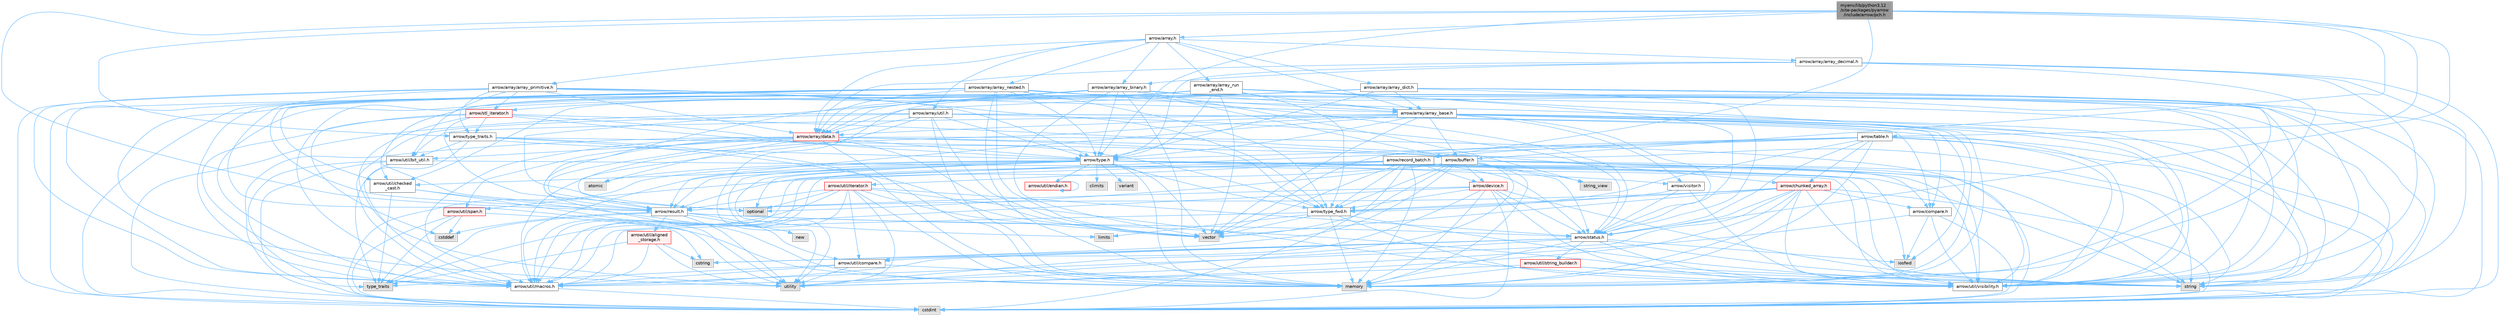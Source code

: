 digraph "myenv/lib/python3.12/site-packages/pyarrow/include/arrow/pch.h"
{
 // LATEX_PDF_SIZE
  bgcolor="transparent";
  edge [fontname=Helvetica,fontsize=10,labelfontname=Helvetica,labelfontsize=10];
  node [fontname=Helvetica,fontsize=10,shape=box,height=0.2,width=0.4];
  Node1 [id="Node000001",label="myenv/lib/python3.12\l/site-packages/pyarrow\l/include/arrow/pch.h",height=0.2,width=0.4,color="gray40", fillcolor="grey60", style="filled", fontcolor="black",tooltip=" "];
  Node1 -> Node2 [id="edge1_Node000001_Node000002",color="steelblue1",style="solid",tooltip=" "];
  Node2 [id="Node000002",label="arrow/array.h",height=0.2,width=0.4,color="grey40", fillcolor="white", style="filled",URL="$array_8h.html",tooltip=" "];
  Node2 -> Node3 [id="edge2_Node000002_Node000003",color="steelblue1",style="solid",tooltip=" "];
  Node3 [id="Node000003",label="arrow/array/array_base.h",height=0.2,width=0.4,color="grey40", fillcolor="white", style="filled",URL="$array__base_8h.html",tooltip=" "];
  Node3 -> Node4 [id="edge3_Node000003_Node000004",color="steelblue1",style="solid",tooltip=" "];
  Node4 [id="Node000004",label="cstdint",height=0.2,width=0.4,color="grey60", fillcolor="#E0E0E0", style="filled",tooltip=" "];
  Node3 -> Node5 [id="edge4_Node000003_Node000005",color="steelblue1",style="solid",tooltip=" "];
  Node5 [id="Node000005",label="iosfwd",height=0.2,width=0.4,color="grey60", fillcolor="#E0E0E0", style="filled",tooltip=" "];
  Node3 -> Node6 [id="edge5_Node000003_Node000006",color="steelblue1",style="solid",tooltip=" "];
  Node6 [id="Node000006",label="memory",height=0.2,width=0.4,color="grey60", fillcolor="#E0E0E0", style="filled",tooltip=" "];
  Node3 -> Node7 [id="edge6_Node000003_Node000007",color="steelblue1",style="solid",tooltip=" "];
  Node7 [id="Node000007",label="string",height=0.2,width=0.4,color="grey60", fillcolor="#E0E0E0", style="filled",tooltip=" "];
  Node3 -> Node8 [id="edge7_Node000003_Node000008",color="steelblue1",style="solid",tooltip=" "];
  Node8 [id="Node000008",label="vector",height=0.2,width=0.4,color="grey60", fillcolor="#E0E0E0", style="filled",tooltip=" "];
  Node3 -> Node9 [id="edge8_Node000003_Node000009",color="steelblue1",style="solid",tooltip=" "];
  Node9 [id="Node000009",label="arrow/array/data.h",height=0.2,width=0.4,color="red", fillcolor="#FFF0F0", style="filled",URL="$data_8h.html",tooltip=" "];
  Node9 -> Node10 [id="edge9_Node000009_Node000010",color="steelblue1",style="solid",tooltip=" "];
  Node10 [id="Node000010",label="atomic",height=0.2,width=0.4,color="grey60", fillcolor="#E0E0E0", style="filled",tooltip=" "];
  Node9 -> Node4 [id="edge10_Node000009_Node000004",color="steelblue1",style="solid",tooltip=" "];
  Node9 -> Node6 [id="edge11_Node000009_Node000006",color="steelblue1",style="solid",tooltip=" "];
  Node9 -> Node12 [id="edge12_Node000009_Node000012",color="steelblue1",style="solid",tooltip=" "];
  Node12 [id="Node000012",label="utility",height=0.2,width=0.4,color="grey60", fillcolor="#E0E0E0", style="filled",tooltip=" "];
  Node9 -> Node8 [id="edge13_Node000009_Node000008",color="steelblue1",style="solid",tooltip=" "];
  Node9 -> Node17 [id="edge14_Node000009_Node000017",color="steelblue1",style="solid",tooltip=" "];
  Node17 [id="Node000017",label="arrow/buffer.h",height=0.2,width=0.4,color="grey40", fillcolor="white", style="filled",URL="$buffer_8h.html",tooltip=" "];
  Node17 -> Node4 [id="edge15_Node000017_Node000004",color="steelblue1",style="solid",tooltip=" "];
  Node17 -> Node18 [id="edge16_Node000017_Node000018",color="steelblue1",style="solid",tooltip=" "];
  Node18 [id="Node000018",label="cstring",height=0.2,width=0.4,color="grey60", fillcolor="#E0E0E0", style="filled",tooltip=" "];
  Node17 -> Node6 [id="edge17_Node000017_Node000006",color="steelblue1",style="solid",tooltip=" "];
  Node17 -> Node14 [id="edge18_Node000017_Node000014",color="steelblue1",style="solid",tooltip=" "];
  Node14 [id="Node000014",label="optional",height=0.2,width=0.4,color="grey60", fillcolor="#E0E0E0", style="filled",tooltip=" "];
  Node17 -> Node7 [id="edge19_Node000017_Node000007",color="steelblue1",style="solid",tooltip=" "];
  Node17 -> Node19 [id="edge20_Node000017_Node000019",color="steelblue1",style="solid",tooltip=" "];
  Node19 [id="Node000019",label="string_view",height=0.2,width=0.4,color="grey60", fillcolor="#E0E0E0", style="filled",tooltip=" "];
  Node17 -> Node12 [id="edge21_Node000017_Node000012",color="steelblue1",style="solid",tooltip=" "];
  Node17 -> Node8 [id="edge22_Node000017_Node000008",color="steelblue1",style="solid",tooltip=" "];
  Node17 -> Node20 [id="edge23_Node000017_Node000020",color="steelblue1",style="solid",tooltip=" "];
  Node20 [id="Node000020",label="arrow/device.h",height=0.2,width=0.4,color="red", fillcolor="#FFF0F0", style="filled",URL="$device_8h.html",tooltip=" "];
  Node20 -> Node4 [id="edge24_Node000020_Node000004",color="steelblue1",style="solid",tooltip=" "];
  Node20 -> Node6 [id="edge25_Node000020_Node000006",color="steelblue1",style="solid",tooltip=" "];
  Node20 -> Node7 [id="edge26_Node000020_Node000007",color="steelblue1",style="solid",tooltip=" "];
  Node20 -> Node26 [id="edge27_Node000020_Node000026",color="steelblue1",style="solid",tooltip=" "];
  Node26 [id="Node000026",label="arrow/result.h",height=0.2,width=0.4,color="grey40", fillcolor="white", style="filled",URL="$result_8h.html",tooltip=" "];
  Node26 -> Node27 [id="edge28_Node000026_Node000027",color="steelblue1",style="solid",tooltip=" "];
  Node27 [id="Node000027",label="cstddef",height=0.2,width=0.4,color="grey60", fillcolor="#E0E0E0", style="filled",tooltip=" "];
  Node26 -> Node28 [id="edge29_Node000026_Node000028",color="steelblue1",style="solid",tooltip=" "];
  Node28 [id="Node000028",label="new",height=0.2,width=0.4,color="grey60", fillcolor="#E0E0E0", style="filled",tooltip=" "];
  Node26 -> Node7 [id="edge30_Node000026_Node000007",color="steelblue1",style="solid",tooltip=" "];
  Node26 -> Node29 [id="edge31_Node000026_Node000029",color="steelblue1",style="solid",tooltip=" "];
  Node29 [id="Node000029",label="type_traits",height=0.2,width=0.4,color="grey60", fillcolor="#E0E0E0", style="filled",tooltip=" "];
  Node26 -> Node12 [id="edge32_Node000026_Node000012",color="steelblue1",style="solid",tooltip=" "];
  Node26 -> Node30 [id="edge33_Node000026_Node000030",color="steelblue1",style="solid",tooltip=" "];
  Node30 [id="Node000030",label="arrow/status.h",height=0.2,width=0.4,color="grey40", fillcolor="white", style="filled",URL="$status_8h.html",tooltip=" "];
  Node30 -> Node18 [id="edge34_Node000030_Node000018",color="steelblue1",style="solid",tooltip=" "];
  Node30 -> Node5 [id="edge35_Node000030_Node000005",color="steelblue1",style="solid",tooltip=" "];
  Node30 -> Node6 [id="edge36_Node000030_Node000006",color="steelblue1",style="solid",tooltip=" "];
  Node30 -> Node7 [id="edge37_Node000030_Node000007",color="steelblue1",style="solid",tooltip=" "];
  Node30 -> Node12 [id="edge38_Node000030_Node000012",color="steelblue1",style="solid",tooltip=" "];
  Node30 -> Node31 [id="edge39_Node000030_Node000031",color="steelblue1",style="solid",tooltip=" "];
  Node31 [id="Node000031",label="arrow/util/compare.h",height=0.2,width=0.4,color="grey40", fillcolor="white", style="filled",URL="$util_2compare_8h.html",tooltip=" "];
  Node31 -> Node6 [id="edge40_Node000031_Node000006",color="steelblue1",style="solid",tooltip=" "];
  Node31 -> Node29 [id="edge41_Node000031_Node000029",color="steelblue1",style="solid",tooltip=" "];
  Node31 -> Node12 [id="edge42_Node000031_Node000012",color="steelblue1",style="solid",tooltip=" "];
  Node31 -> Node25 [id="edge43_Node000031_Node000025",color="steelblue1",style="solid",tooltip=" "];
  Node25 [id="Node000025",label="arrow/util/macros.h",height=0.2,width=0.4,color="grey40", fillcolor="white", style="filled",URL="$macros_8h.html",tooltip=" "];
  Node25 -> Node4 [id="edge44_Node000025_Node000004",color="steelblue1",style="solid",tooltip=" "];
  Node30 -> Node25 [id="edge45_Node000030_Node000025",color="steelblue1",style="solid",tooltip=" "];
  Node30 -> Node32 [id="edge46_Node000030_Node000032",color="steelblue1",style="solid",tooltip=" "];
  Node32 [id="Node000032",label="arrow/util/string_builder.h",height=0.2,width=0.4,color="red", fillcolor="#FFF0F0", style="filled",URL="$string__builder_8h.html",tooltip=" "];
  Node32 -> Node6 [id="edge47_Node000032_Node000006",color="steelblue1",style="solid",tooltip=" "];
  Node32 -> Node7 [id="edge48_Node000032_Node000007",color="steelblue1",style="solid",tooltip=" "];
  Node32 -> Node12 [id="edge49_Node000032_Node000012",color="steelblue1",style="solid",tooltip=" "];
  Node32 -> Node16 [id="edge50_Node000032_Node000016",color="steelblue1",style="solid",tooltip=" "];
  Node16 [id="Node000016",label="arrow/util/visibility.h",height=0.2,width=0.4,color="grey40", fillcolor="white", style="filled",URL="$include_2arrow_2util_2visibility_8h.html",tooltip=" "];
  Node30 -> Node16 [id="edge51_Node000030_Node000016",color="steelblue1",style="solid",tooltip=" "];
  Node26 -> Node34 [id="edge52_Node000026_Node000034",color="steelblue1",style="solid",tooltip=" "];
  Node34 [id="Node000034",label="arrow/util/aligned\l_storage.h",height=0.2,width=0.4,color="red", fillcolor="#FFF0F0", style="filled",URL="$aligned__storage_8h.html",tooltip=" "];
  Node34 -> Node18 [id="edge53_Node000034_Node000018",color="steelblue1",style="solid",tooltip=" "];
  Node34 -> Node29 [id="edge54_Node000034_Node000029",color="steelblue1",style="solid",tooltip=" "];
  Node34 -> Node12 [id="edge55_Node000034_Node000012",color="steelblue1",style="solid",tooltip=" "];
  Node34 -> Node25 [id="edge56_Node000034_Node000025",color="steelblue1",style="solid",tooltip=" "];
  Node26 -> Node31 [id="edge57_Node000026_Node000031",color="steelblue1",style="solid",tooltip=" "];
  Node20 -> Node30 [id="edge58_Node000020_Node000030",color="steelblue1",style="solid",tooltip=" "];
  Node20 -> Node23 [id="edge59_Node000020_Node000023",color="steelblue1",style="solid",tooltip=" "];
  Node23 [id="Node000023",label="arrow/type_fwd.h",height=0.2,width=0.4,color="grey40", fillcolor="white", style="filled",URL="$arrow_2type__fwd_8h.html",tooltip=" "];
  Node23 -> Node24 [id="edge60_Node000023_Node000024",color="steelblue1",style="solid",tooltip=" "];
  Node24 [id="Node000024",label="limits",height=0.2,width=0.4,color="grey60", fillcolor="#E0E0E0", style="filled",tooltip=" "];
  Node23 -> Node6 [id="edge61_Node000023_Node000006",color="steelblue1",style="solid",tooltip=" "];
  Node23 -> Node7 [id="edge62_Node000023_Node000007",color="steelblue1",style="solid",tooltip=" "];
  Node23 -> Node8 [id="edge63_Node000023_Node000008",color="steelblue1",style="solid",tooltip=" "];
  Node23 -> Node25 [id="edge64_Node000023_Node000025",color="steelblue1",style="solid",tooltip=" "];
  Node23 -> Node16 [id="edge65_Node000023_Node000016",color="steelblue1",style="solid",tooltip=" "];
  Node20 -> Node31 [id="edge66_Node000020_Node000031",color="steelblue1",style="solid",tooltip=" "];
  Node20 -> Node25 [id="edge67_Node000020_Node000025",color="steelblue1",style="solid",tooltip=" "];
  Node20 -> Node16 [id="edge68_Node000020_Node000016",color="steelblue1",style="solid",tooltip=" "];
  Node17 -> Node30 [id="edge69_Node000017_Node000030",color="steelblue1",style="solid",tooltip=" "];
  Node17 -> Node23 [id="edge70_Node000017_Node000023",color="steelblue1",style="solid",tooltip=" "];
  Node17 -> Node25 [id="edge71_Node000017_Node000025",color="steelblue1",style="solid",tooltip=" "];
  Node17 -> Node36 [id="edge72_Node000017_Node000036",color="steelblue1",style="solid",tooltip=" "];
  Node36 [id="Node000036",label="arrow/util/span.h",height=0.2,width=0.4,color="red", fillcolor="#FFF0F0", style="filled",URL="$span_8h.html",tooltip=" "];
  Node36 -> Node27 [id="edge73_Node000036_Node000027",color="steelblue1",style="solid",tooltip=" "];
  Node36 -> Node4 [id="edge74_Node000036_Node000004",color="steelblue1",style="solid",tooltip=" "];
  Node36 -> Node18 [id="edge75_Node000036_Node000018",color="steelblue1",style="solid",tooltip=" "];
  Node36 -> Node29 [id="edge76_Node000036_Node000029",color="steelblue1",style="solid",tooltip=" "];
  Node17 -> Node16 [id="edge77_Node000017_Node000016",color="steelblue1",style="solid",tooltip=" "];
  Node9 -> Node26 [id="edge78_Node000009_Node000026",color="steelblue1",style="solid",tooltip=" "];
  Node9 -> Node38 [id="edge79_Node000009_Node000038",color="steelblue1",style="solid",tooltip=" "];
  Node38 [id="Node000038",label="arrow/type.h",height=0.2,width=0.4,color="grey40", fillcolor="white", style="filled",URL="$type_8h.html",tooltip=" "];
  Node38 -> Node10 [id="edge80_Node000038_Node000010",color="steelblue1",style="solid",tooltip=" "];
  Node38 -> Node39 [id="edge81_Node000038_Node000039",color="steelblue1",style="solid",tooltip=" "];
  Node39 [id="Node000039",label="climits",height=0.2,width=0.4,color="grey60", fillcolor="#E0E0E0", style="filled",tooltip=" "];
  Node38 -> Node4 [id="edge82_Node000038_Node000004",color="steelblue1",style="solid",tooltip=" "];
  Node38 -> Node5 [id="edge83_Node000038_Node000005",color="steelblue1",style="solid",tooltip=" "];
  Node38 -> Node24 [id="edge84_Node000038_Node000024",color="steelblue1",style="solid",tooltip=" "];
  Node38 -> Node6 [id="edge85_Node000038_Node000006",color="steelblue1",style="solid",tooltip=" "];
  Node38 -> Node14 [id="edge86_Node000038_Node000014",color="steelblue1",style="solid",tooltip=" "];
  Node38 -> Node7 [id="edge87_Node000038_Node000007",color="steelblue1",style="solid",tooltip=" "];
  Node38 -> Node12 [id="edge88_Node000038_Node000012",color="steelblue1",style="solid",tooltip=" "];
  Node38 -> Node15 [id="edge89_Node000038_Node000015",color="steelblue1",style="solid",tooltip=" "];
  Node15 [id="Node000015",label="variant",height=0.2,width=0.4,color="grey60", fillcolor="#E0E0E0", style="filled",tooltip=" "];
  Node38 -> Node8 [id="edge90_Node000038_Node000008",color="steelblue1",style="solid",tooltip=" "];
  Node38 -> Node26 [id="edge91_Node000038_Node000026",color="steelblue1",style="solid",tooltip=" "];
  Node38 -> Node23 [id="edge92_Node000038_Node000023",color="steelblue1",style="solid",tooltip=" "];
  Node38 -> Node40 [id="edge93_Node000038_Node000040",color="steelblue1",style="solid",tooltip=" "];
  Node40 [id="Node000040",label="arrow/util/checked\l_cast.h",height=0.2,width=0.4,color="grey40", fillcolor="white", style="filled",URL="$checked__cast_8h.html",tooltip=" "];
  Node40 -> Node6 [id="edge94_Node000040_Node000006",color="steelblue1",style="solid",tooltip=" "];
  Node40 -> Node29 [id="edge95_Node000040_Node000029",color="steelblue1",style="solid",tooltip=" "];
  Node40 -> Node12 [id="edge96_Node000040_Node000012",color="steelblue1",style="solid",tooltip=" "];
  Node38 -> Node41 [id="edge97_Node000038_Node000041",color="steelblue1",style="solid",tooltip=" "];
  Node41 [id="Node000041",label="arrow/util/endian.h",height=0.2,width=0.4,color="red", fillcolor="#FFF0F0", style="filled",URL="$endian_8h.html",tooltip=" "];
  Node41 -> Node41 [id="edge98_Node000041_Node000041",color="steelblue1",style="solid",tooltip=" "];
  Node38 -> Node25 [id="edge99_Node000038_Node000025",color="steelblue1",style="solid",tooltip=" "];
  Node38 -> Node16 [id="edge100_Node000038_Node000016",color="steelblue1",style="solid",tooltip=" "];
  Node38 -> Node46 [id="edge101_Node000038_Node000046",color="steelblue1",style="solid",tooltip=" "];
  Node46 [id="Node000046",label="arrow/visitor.h",height=0.2,width=0.4,color="grey40", fillcolor="white", style="filled",URL="$visitor_8h.html",tooltip=" "];
  Node46 -> Node30 [id="edge102_Node000046_Node000030",color="steelblue1",style="solid",tooltip=" "];
  Node46 -> Node23 [id="edge103_Node000046_Node000023",color="steelblue1",style="solid",tooltip=" "];
  Node46 -> Node16 [id="edge104_Node000046_Node000016",color="steelblue1",style="solid",tooltip=" "];
  Node9 -> Node23 [id="edge105_Node000009_Node000023",color="steelblue1",style="solid",tooltip=" "];
  Node9 -> Node47 [id="edge106_Node000009_Node000047",color="steelblue1",style="solid",tooltip=" "];
  Node47 [id="Node000047",label="arrow/util/bit_util.h",height=0.2,width=0.4,color="grey40", fillcolor="white", style="filled",URL="$bit__util_8h.html",tooltip=" "];
  Node47 -> Node4 [id="edge107_Node000047_Node000004",color="steelblue1",style="solid",tooltip=" "];
  Node47 -> Node29 [id="edge108_Node000047_Node000029",color="steelblue1",style="solid",tooltip=" "];
  Node47 -> Node25 [id="edge109_Node000047_Node000025",color="steelblue1",style="solid",tooltip=" "];
  Node47 -> Node16 [id="edge110_Node000047_Node000016",color="steelblue1",style="solid",tooltip=" "];
  Node9 -> Node25 [id="edge111_Node000009_Node000025",color="steelblue1",style="solid",tooltip=" "];
  Node9 -> Node36 [id="edge112_Node000009_Node000036",color="steelblue1",style="solid",tooltip=" "];
  Node9 -> Node16 [id="edge113_Node000009_Node000016",color="steelblue1",style="solid",tooltip=" "];
  Node3 -> Node17 [id="edge114_Node000003_Node000017",color="steelblue1",style="solid",tooltip=" "];
  Node3 -> Node48 [id="edge115_Node000003_Node000048",color="steelblue1",style="solid",tooltip=" "];
  Node48 [id="Node000048",label="arrow/compare.h",height=0.2,width=0.4,color="grey40", fillcolor="white", style="filled",URL="$compare_8h.html",tooltip=" "];
  Node48 -> Node4 [id="edge116_Node000048_Node000004",color="steelblue1",style="solid",tooltip=" "];
  Node48 -> Node5 [id="edge117_Node000048_Node000005",color="steelblue1",style="solid",tooltip=" "];
  Node48 -> Node25 [id="edge118_Node000048_Node000025",color="steelblue1",style="solid",tooltip=" "];
  Node48 -> Node16 [id="edge119_Node000048_Node000016",color="steelblue1",style="solid",tooltip=" "];
  Node3 -> Node26 [id="edge120_Node000003_Node000026",color="steelblue1",style="solid",tooltip=" "];
  Node3 -> Node30 [id="edge121_Node000003_Node000030",color="steelblue1",style="solid",tooltip=" "];
  Node3 -> Node38 [id="edge122_Node000003_Node000038",color="steelblue1",style="solid",tooltip=" "];
  Node3 -> Node47 [id="edge123_Node000003_Node000047",color="steelblue1",style="solid",tooltip=" "];
  Node3 -> Node25 [id="edge124_Node000003_Node000025",color="steelblue1",style="solid",tooltip=" "];
  Node3 -> Node16 [id="edge125_Node000003_Node000016",color="steelblue1",style="solid",tooltip=" "];
  Node3 -> Node46 [id="edge126_Node000003_Node000046",color="steelblue1",style="solid",tooltip=" "];
  Node2 -> Node49 [id="edge127_Node000002_Node000049",color="steelblue1",style="solid",tooltip=" "];
  Node49 [id="Node000049",label="arrow/array/array_binary.h",height=0.2,width=0.4,color="grey40", fillcolor="white", style="filled",URL="$array__binary_8h.html",tooltip=" "];
  Node49 -> Node4 [id="edge128_Node000049_Node000004",color="steelblue1",style="solid",tooltip=" "];
  Node49 -> Node6 [id="edge129_Node000049_Node000006",color="steelblue1",style="solid",tooltip=" "];
  Node49 -> Node14 [id="edge130_Node000049_Node000014",color="steelblue1",style="solid",tooltip=" "];
  Node49 -> Node7 [id="edge131_Node000049_Node000007",color="steelblue1",style="solid",tooltip=" "];
  Node49 -> Node19 [id="edge132_Node000049_Node000019",color="steelblue1",style="solid",tooltip=" "];
  Node49 -> Node8 [id="edge133_Node000049_Node000008",color="steelblue1",style="solid",tooltip=" "];
  Node49 -> Node3 [id="edge134_Node000049_Node000003",color="steelblue1",style="solid",tooltip=" "];
  Node49 -> Node9 [id="edge135_Node000049_Node000009",color="steelblue1",style="solid",tooltip=" "];
  Node49 -> Node17 [id="edge136_Node000049_Node000017",color="steelblue1",style="solid",tooltip=" "];
  Node49 -> Node50 [id="edge137_Node000049_Node000050",color="steelblue1",style="solid",tooltip=" "];
  Node50 [id="Node000050",label="arrow/stl_iterator.h",height=0.2,width=0.4,color="red", fillcolor="#FFF0F0", style="filled",URL="$stl__iterator_8h.html",tooltip=" "];
  Node50 -> Node27 [id="edge138_Node000050_Node000027",color="steelblue1",style="solid",tooltip=" "];
  Node50 -> Node14 [id="edge139_Node000050_Node000014",color="steelblue1",style="solid",tooltip=" "];
  Node50 -> Node12 [id="edge140_Node000050_Node000012",color="steelblue1",style="solid",tooltip=" "];
  Node50 -> Node51 [id="edge141_Node000050_Node000051",color="steelblue1",style="solid",tooltip=" "];
  Node51 [id="Node000051",label="arrow/chunked_array.h",height=0.2,width=0.4,color="red", fillcolor="#FFF0F0", style="filled",URL="$chunked__array_8h.html",tooltip=" "];
  Node51 -> Node4 [id="edge142_Node000051_Node000004",color="steelblue1",style="solid",tooltip=" "];
  Node51 -> Node6 [id="edge143_Node000051_Node000006",color="steelblue1",style="solid",tooltip=" "];
  Node51 -> Node7 [id="edge144_Node000051_Node000007",color="steelblue1",style="solid",tooltip=" "];
  Node51 -> Node12 [id="edge145_Node000051_Node000012",color="steelblue1",style="solid",tooltip=" "];
  Node51 -> Node8 [id="edge146_Node000051_Node000008",color="steelblue1",style="solid",tooltip=" "];
  Node51 -> Node48 [id="edge147_Node000051_Node000048",color="steelblue1",style="solid",tooltip=" "];
  Node51 -> Node26 [id="edge148_Node000051_Node000026",color="steelblue1",style="solid",tooltip=" "];
  Node51 -> Node30 [id="edge149_Node000051_Node000030",color="steelblue1",style="solid",tooltip=" "];
  Node51 -> Node23 [id="edge150_Node000051_Node000023",color="steelblue1",style="solid",tooltip=" "];
  Node51 -> Node25 [id="edge151_Node000051_Node000025",color="steelblue1",style="solid",tooltip=" "];
  Node51 -> Node16 [id="edge152_Node000051_Node000016",color="steelblue1",style="solid",tooltip=" "];
  Node50 -> Node38 [id="edge153_Node000050_Node000038",color="steelblue1",style="solid",tooltip=" "];
  Node50 -> Node23 [id="edge154_Node000050_Node000023",color="steelblue1",style="solid",tooltip=" "];
  Node50 -> Node55 [id="edge155_Node000050_Node000055",color="steelblue1",style="solid",tooltip=" "];
  Node55 [id="Node000055",label="arrow/type_traits.h",height=0.2,width=0.4,color="grey40", fillcolor="white", style="filled",URL="$include_2arrow_2type__traits_8h.html",tooltip=" "];
  Node55 -> Node6 [id="edge156_Node000055_Node000006",color="steelblue1",style="solid",tooltip=" "];
  Node55 -> Node7 [id="edge157_Node000055_Node000007",color="steelblue1",style="solid",tooltip=" "];
  Node55 -> Node29 [id="edge158_Node000055_Node000029",color="steelblue1",style="solid",tooltip=" "];
  Node55 -> Node8 [id="edge159_Node000055_Node000008",color="steelblue1",style="solid",tooltip=" "];
  Node55 -> Node38 [id="edge160_Node000055_Node000038",color="steelblue1",style="solid",tooltip=" "];
  Node55 -> Node47 [id="edge161_Node000055_Node000047",color="steelblue1",style="solid",tooltip=" "];
  Node50 -> Node25 [id="edge162_Node000050_Node000025",color="steelblue1",style="solid",tooltip=" "];
  Node49 -> Node38 [id="edge163_Node000049_Node000038",color="steelblue1",style="solid",tooltip=" "];
  Node49 -> Node40 [id="edge164_Node000049_Node000040",color="steelblue1",style="solid",tooltip=" "];
  Node49 -> Node25 [id="edge165_Node000049_Node000025",color="steelblue1",style="solid",tooltip=" "];
  Node49 -> Node16 [id="edge166_Node000049_Node000016",color="steelblue1",style="solid",tooltip=" "];
  Node2 -> Node56 [id="edge167_Node000002_Node000056",color="steelblue1",style="solid",tooltip=" "];
  Node56 [id="Node000056",label="arrow/array/array_decimal.h",height=0.2,width=0.4,color="grey40", fillcolor="white", style="filled",URL="$array__decimal_8h.html",tooltip=" "];
  Node56 -> Node4 [id="edge168_Node000056_Node000004",color="steelblue1",style="solid",tooltip=" "];
  Node56 -> Node6 [id="edge169_Node000056_Node000006",color="steelblue1",style="solid",tooltip=" "];
  Node56 -> Node7 [id="edge170_Node000056_Node000007",color="steelblue1",style="solid",tooltip=" "];
  Node56 -> Node49 [id="edge171_Node000056_Node000049",color="steelblue1",style="solid",tooltip=" "];
  Node56 -> Node9 [id="edge172_Node000056_Node000009",color="steelblue1",style="solid",tooltip=" "];
  Node56 -> Node38 [id="edge173_Node000056_Node000038",color="steelblue1",style="solid",tooltip=" "];
  Node56 -> Node16 [id="edge174_Node000056_Node000016",color="steelblue1",style="solid",tooltip=" "];
  Node2 -> Node57 [id="edge175_Node000002_Node000057",color="steelblue1",style="solid",tooltip=" "];
  Node57 [id="Node000057",label="arrow/array/array_dict.h",height=0.2,width=0.4,color="grey40", fillcolor="white", style="filled",URL="$array__dict_8h.html",tooltip=" "];
  Node57 -> Node4 [id="edge176_Node000057_Node000004",color="steelblue1",style="solid",tooltip=" "];
  Node57 -> Node6 [id="edge177_Node000057_Node000006",color="steelblue1",style="solid",tooltip=" "];
  Node57 -> Node3 [id="edge178_Node000057_Node000003",color="steelblue1",style="solid",tooltip=" "];
  Node57 -> Node9 [id="edge179_Node000057_Node000009",color="steelblue1",style="solid",tooltip=" "];
  Node57 -> Node26 [id="edge180_Node000057_Node000026",color="steelblue1",style="solid",tooltip=" "];
  Node57 -> Node30 [id="edge181_Node000057_Node000030",color="steelblue1",style="solid",tooltip=" "];
  Node57 -> Node38 [id="edge182_Node000057_Node000038",color="steelblue1",style="solid",tooltip=" "];
  Node57 -> Node25 [id="edge183_Node000057_Node000025",color="steelblue1",style="solid",tooltip=" "];
  Node57 -> Node16 [id="edge184_Node000057_Node000016",color="steelblue1",style="solid",tooltip=" "];
  Node2 -> Node58 [id="edge185_Node000002_Node000058",color="steelblue1",style="solid",tooltip=" "];
  Node58 [id="Node000058",label="arrow/array/array_nested.h",height=0.2,width=0.4,color="grey40", fillcolor="white", style="filled",URL="$array__nested_8h.html",tooltip=" "];
  Node58 -> Node4 [id="edge186_Node000058_Node000004",color="steelblue1",style="solid",tooltip=" "];
  Node58 -> Node6 [id="edge187_Node000058_Node000006",color="steelblue1",style="solid",tooltip=" "];
  Node58 -> Node7 [id="edge188_Node000058_Node000007",color="steelblue1",style="solid",tooltip=" "];
  Node58 -> Node12 [id="edge189_Node000058_Node000012",color="steelblue1",style="solid",tooltip=" "];
  Node58 -> Node8 [id="edge190_Node000058_Node000008",color="steelblue1",style="solid",tooltip=" "];
  Node58 -> Node3 [id="edge191_Node000058_Node000003",color="steelblue1",style="solid",tooltip=" "];
  Node58 -> Node9 [id="edge192_Node000058_Node000009",color="steelblue1",style="solid",tooltip=" "];
  Node58 -> Node26 [id="edge193_Node000058_Node000026",color="steelblue1",style="solid",tooltip=" "];
  Node58 -> Node30 [id="edge194_Node000058_Node000030",color="steelblue1",style="solid",tooltip=" "];
  Node58 -> Node38 [id="edge195_Node000058_Node000038",color="steelblue1",style="solid",tooltip=" "];
  Node58 -> Node23 [id="edge196_Node000058_Node000023",color="steelblue1",style="solid",tooltip=" "];
  Node58 -> Node40 [id="edge197_Node000058_Node000040",color="steelblue1",style="solid",tooltip=" "];
  Node58 -> Node25 [id="edge198_Node000058_Node000025",color="steelblue1",style="solid",tooltip=" "];
  Node58 -> Node16 [id="edge199_Node000058_Node000016",color="steelblue1",style="solid",tooltip=" "];
  Node2 -> Node59 [id="edge200_Node000002_Node000059",color="steelblue1",style="solid",tooltip=" "];
  Node59 [id="Node000059",label="arrow/array/array_primitive.h",height=0.2,width=0.4,color="grey40", fillcolor="white", style="filled",URL="$array__primitive_8h.html",tooltip=" "];
  Node59 -> Node4 [id="edge201_Node000059_Node000004",color="steelblue1",style="solid",tooltip=" "];
  Node59 -> Node6 [id="edge202_Node000059_Node000006",color="steelblue1",style="solid",tooltip=" "];
  Node59 -> Node3 [id="edge203_Node000059_Node000003",color="steelblue1",style="solid",tooltip=" "];
  Node59 -> Node9 [id="edge204_Node000059_Node000009",color="steelblue1",style="solid",tooltip=" "];
  Node59 -> Node50 [id="edge205_Node000059_Node000050",color="steelblue1",style="solid",tooltip=" "];
  Node59 -> Node38 [id="edge206_Node000059_Node000038",color="steelblue1",style="solid",tooltip=" "];
  Node59 -> Node23 [id="edge207_Node000059_Node000023",color="steelblue1",style="solid",tooltip=" "];
  Node59 -> Node55 [id="edge208_Node000059_Node000055",color="steelblue1",style="solid",tooltip=" "];
  Node59 -> Node47 [id="edge209_Node000059_Node000047",color="steelblue1",style="solid",tooltip=" "];
  Node59 -> Node25 [id="edge210_Node000059_Node000025",color="steelblue1",style="solid",tooltip=" "];
  Node59 -> Node16 [id="edge211_Node000059_Node000016",color="steelblue1",style="solid",tooltip=" "];
  Node2 -> Node60 [id="edge212_Node000002_Node000060",color="steelblue1",style="solid",tooltip=" "];
  Node60 [id="Node000060",label="arrow/array/array_run\l_end.h",height=0.2,width=0.4,color="grey40", fillcolor="white", style="filled",URL="$array__run__end_8h.html",tooltip=" "];
  Node60 -> Node4 [id="edge213_Node000060_Node000004",color="steelblue1",style="solid",tooltip=" "];
  Node60 -> Node6 [id="edge214_Node000060_Node000006",color="steelblue1",style="solid",tooltip=" "];
  Node60 -> Node7 [id="edge215_Node000060_Node000007",color="steelblue1",style="solid",tooltip=" "];
  Node60 -> Node12 [id="edge216_Node000060_Node000012",color="steelblue1",style="solid",tooltip=" "];
  Node60 -> Node8 [id="edge217_Node000060_Node000008",color="steelblue1",style="solid",tooltip=" "];
  Node60 -> Node3 [id="edge218_Node000060_Node000003",color="steelblue1",style="solid",tooltip=" "];
  Node60 -> Node9 [id="edge219_Node000060_Node000009",color="steelblue1",style="solid",tooltip=" "];
  Node60 -> Node26 [id="edge220_Node000060_Node000026",color="steelblue1",style="solid",tooltip=" "];
  Node60 -> Node30 [id="edge221_Node000060_Node000030",color="steelblue1",style="solid",tooltip=" "];
  Node60 -> Node38 [id="edge222_Node000060_Node000038",color="steelblue1",style="solid",tooltip=" "];
  Node60 -> Node23 [id="edge223_Node000060_Node000023",color="steelblue1",style="solid",tooltip=" "];
  Node60 -> Node40 [id="edge224_Node000060_Node000040",color="steelblue1",style="solid",tooltip=" "];
  Node60 -> Node25 [id="edge225_Node000060_Node000025",color="steelblue1",style="solid",tooltip=" "];
  Node60 -> Node16 [id="edge226_Node000060_Node000016",color="steelblue1",style="solid",tooltip=" "];
  Node2 -> Node9 [id="edge227_Node000002_Node000009",color="steelblue1",style="solid",tooltip=" "];
  Node2 -> Node61 [id="edge228_Node000002_Node000061",color="steelblue1",style="solid",tooltip=" "];
  Node61 [id="Node000061",label="arrow/array/util.h",height=0.2,width=0.4,color="grey40", fillcolor="white", style="filled",URL="$array_2util_8h.html",tooltip=" "];
  Node61 -> Node4 [id="edge229_Node000061_Node000004",color="steelblue1",style="solid",tooltip=" "];
  Node61 -> Node6 [id="edge230_Node000061_Node000006",color="steelblue1",style="solid",tooltip=" "];
  Node61 -> Node8 [id="edge231_Node000061_Node000008",color="steelblue1",style="solid",tooltip=" "];
  Node61 -> Node9 [id="edge232_Node000061_Node000009",color="steelblue1",style="solid",tooltip=" "];
  Node61 -> Node48 [id="edge233_Node000061_Node000048",color="steelblue1",style="solid",tooltip=" "];
  Node61 -> Node26 [id="edge234_Node000061_Node000026",color="steelblue1",style="solid",tooltip=" "];
  Node61 -> Node30 [id="edge235_Node000061_Node000030",color="steelblue1",style="solid",tooltip=" "];
  Node61 -> Node38 [id="edge236_Node000061_Node000038",color="steelblue1",style="solid",tooltip=" "];
  Node61 -> Node25 [id="edge237_Node000061_Node000025",color="steelblue1",style="solid",tooltip=" "];
  Node61 -> Node16 [id="edge238_Node000061_Node000016",color="steelblue1",style="solid",tooltip=" "];
  Node1 -> Node17 [id="edge239_Node000001_Node000017",color="steelblue1",style="solid",tooltip=" "];
  Node1 -> Node62 [id="edge240_Node000001_Node000062",color="steelblue1",style="solid",tooltip=" "];
  Node62 [id="Node000062",label="arrow/record_batch.h",height=0.2,width=0.4,color="grey40", fillcolor="white", style="filled",URL="$record__batch_8h.html",tooltip=" "];
  Node62 -> Node4 [id="edge241_Node000062_Node000004",color="steelblue1",style="solid",tooltip=" "];
  Node62 -> Node6 [id="edge242_Node000062_Node000006",color="steelblue1",style="solid",tooltip=" "];
  Node62 -> Node7 [id="edge243_Node000062_Node000007",color="steelblue1",style="solid",tooltip=" "];
  Node62 -> Node8 [id="edge244_Node000062_Node000008",color="steelblue1",style="solid",tooltip=" "];
  Node62 -> Node48 [id="edge245_Node000062_Node000048",color="steelblue1",style="solid",tooltip=" "];
  Node62 -> Node20 [id="edge246_Node000062_Node000020",color="steelblue1",style="solid",tooltip=" "];
  Node62 -> Node26 [id="edge247_Node000062_Node000026",color="steelblue1",style="solid",tooltip=" "];
  Node62 -> Node30 [id="edge248_Node000062_Node000030",color="steelblue1",style="solid",tooltip=" "];
  Node62 -> Node23 [id="edge249_Node000062_Node000023",color="steelblue1",style="solid",tooltip=" "];
  Node62 -> Node63 [id="edge250_Node000062_Node000063",color="steelblue1",style="solid",tooltip=" "];
  Node63 [id="Node000063",label="arrow/util/iterator.h",height=0.2,width=0.4,color="red", fillcolor="#FFF0F0", style="filled",URL="$iterator_8h.html",tooltip=" "];
  Node63 -> Node6 [id="edge251_Node000063_Node000006",color="steelblue1",style="solid",tooltip=" "];
  Node63 -> Node14 [id="edge252_Node000063_Node000014",color="steelblue1",style="solid",tooltip=" "];
  Node63 -> Node29 [id="edge253_Node000063_Node000029",color="steelblue1",style="solid",tooltip=" "];
  Node63 -> Node12 [id="edge254_Node000063_Node000012",color="steelblue1",style="solid",tooltip=" "];
  Node63 -> Node8 [id="edge255_Node000063_Node000008",color="steelblue1",style="solid",tooltip=" "];
  Node63 -> Node26 [id="edge256_Node000063_Node000026",color="steelblue1",style="solid",tooltip=" "];
  Node63 -> Node30 [id="edge257_Node000063_Node000030",color="steelblue1",style="solid",tooltip=" "];
  Node63 -> Node31 [id="edge258_Node000063_Node000031",color="steelblue1",style="solid",tooltip=" "];
  Node63 -> Node25 [id="edge259_Node000063_Node000025",color="steelblue1",style="solid",tooltip=" "];
  Node63 -> Node16 [id="edge260_Node000063_Node000016",color="steelblue1",style="solid",tooltip=" "];
  Node62 -> Node25 [id="edge261_Node000062_Node000025",color="steelblue1",style="solid",tooltip=" "];
  Node62 -> Node16 [id="edge262_Node000062_Node000016",color="steelblue1",style="solid",tooltip=" "];
  Node1 -> Node26 [id="edge263_Node000001_Node000026",color="steelblue1",style="solid",tooltip=" "];
  Node1 -> Node30 [id="edge264_Node000001_Node000030",color="steelblue1",style="solid",tooltip=" "];
  Node1 -> Node66 [id="edge265_Node000001_Node000066",color="steelblue1",style="solid",tooltip=" "];
  Node66 [id="Node000066",label="arrow/table.h",height=0.2,width=0.4,color="grey40", fillcolor="white", style="filled",URL="$table_8h.html",tooltip=" "];
  Node66 -> Node4 [id="edge266_Node000066_Node000004",color="steelblue1",style="solid",tooltip=" "];
  Node66 -> Node6 [id="edge267_Node000066_Node000006",color="steelblue1",style="solid",tooltip=" "];
  Node66 -> Node7 [id="edge268_Node000066_Node000007",color="steelblue1",style="solid",tooltip=" "];
  Node66 -> Node8 [id="edge269_Node000066_Node000008",color="steelblue1",style="solid",tooltip=" "];
  Node66 -> Node51 [id="edge270_Node000066_Node000051",color="steelblue1",style="solid",tooltip=" "];
  Node66 -> Node62 [id="edge271_Node000066_Node000062",color="steelblue1",style="solid",tooltip=" "];
  Node66 -> Node30 [id="edge272_Node000066_Node000030",color="steelblue1",style="solid",tooltip=" "];
  Node66 -> Node38 [id="edge273_Node000066_Node000038",color="steelblue1",style="solid",tooltip=" "];
  Node66 -> Node23 [id="edge274_Node000066_Node000023",color="steelblue1",style="solid",tooltip=" "];
  Node66 -> Node25 [id="edge275_Node000066_Node000025",color="steelblue1",style="solid",tooltip=" "];
  Node66 -> Node16 [id="edge276_Node000066_Node000016",color="steelblue1",style="solid",tooltip=" "];
  Node1 -> Node38 [id="edge277_Node000001_Node000038",color="steelblue1",style="solid",tooltip=" "];
  Node1 -> Node55 [id="edge278_Node000001_Node000055",color="steelblue1",style="solid",tooltip=" "];
}
